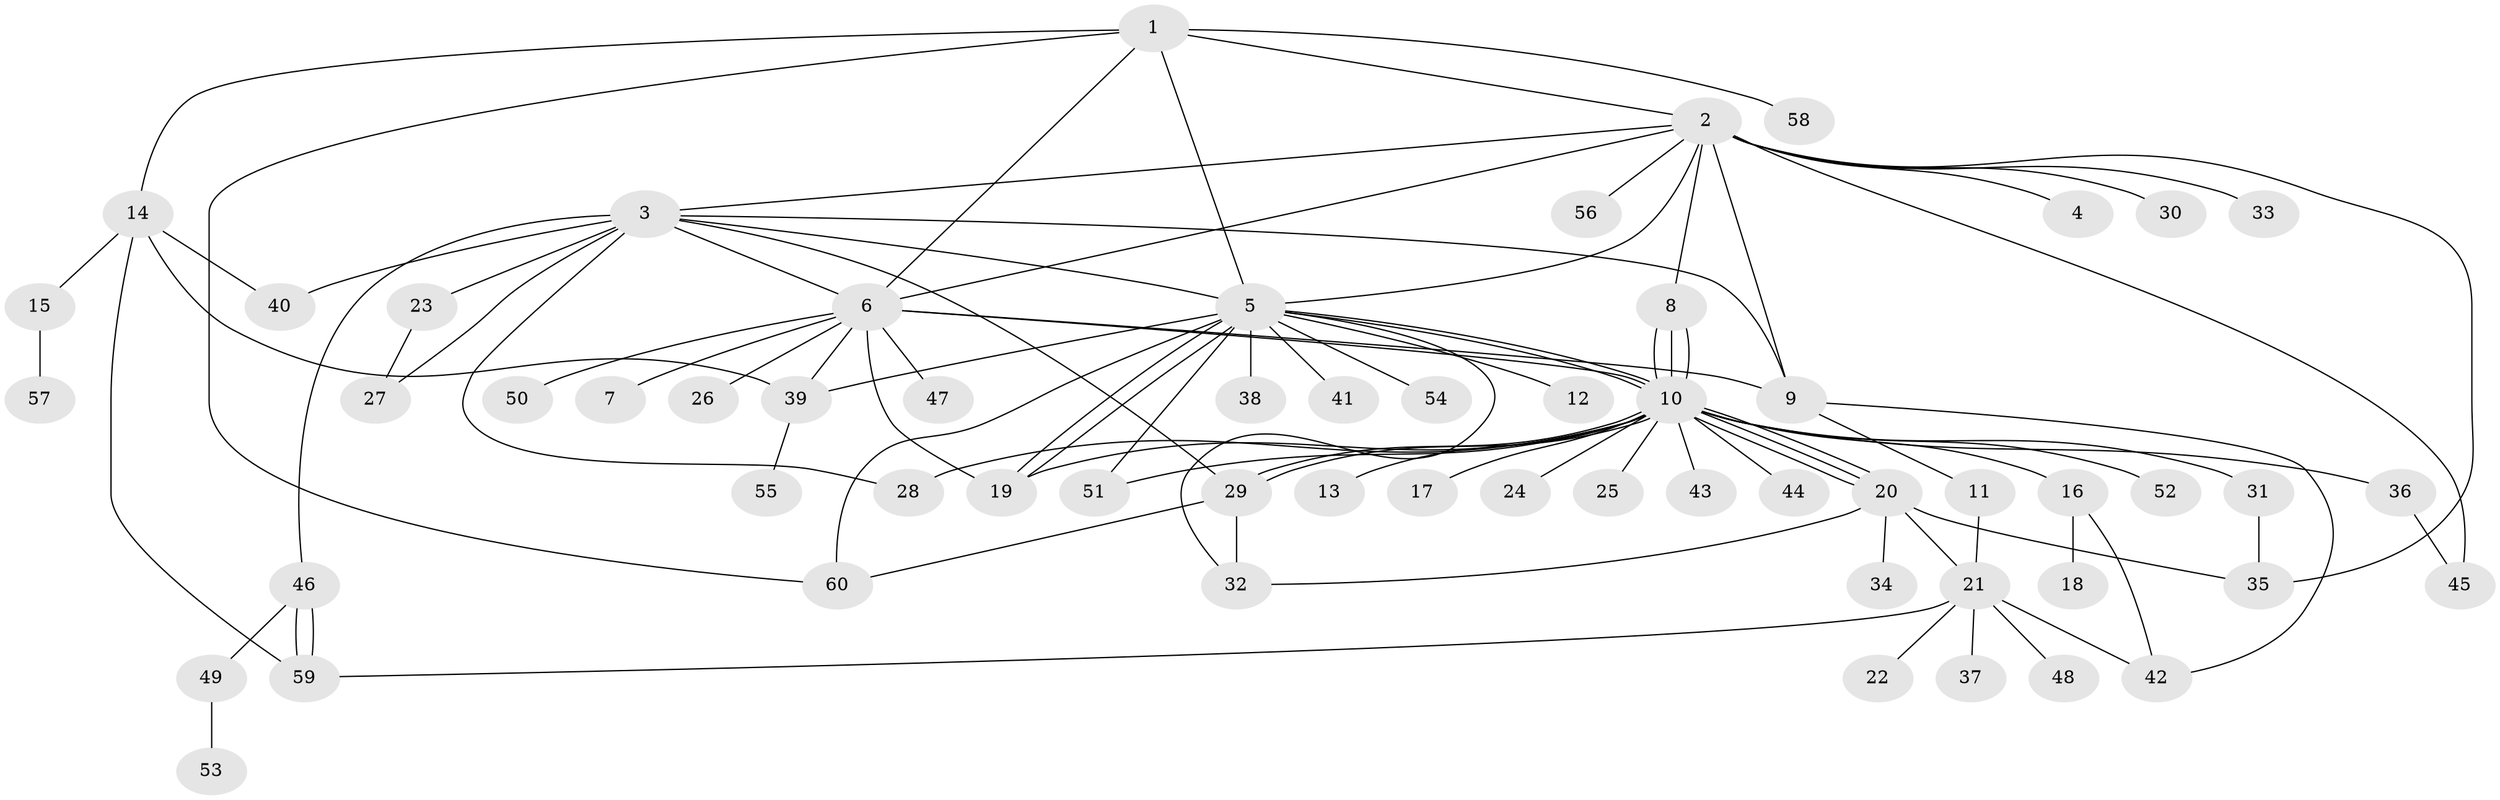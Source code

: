 // Generated by graph-tools (version 1.1) at 2025/11/02/27/25 16:11:11]
// undirected, 60 vertices, 96 edges
graph export_dot {
graph [start="1"]
  node [color=gray90,style=filled];
  1;
  2;
  3;
  4;
  5;
  6;
  7;
  8;
  9;
  10;
  11;
  12;
  13;
  14;
  15;
  16;
  17;
  18;
  19;
  20;
  21;
  22;
  23;
  24;
  25;
  26;
  27;
  28;
  29;
  30;
  31;
  32;
  33;
  34;
  35;
  36;
  37;
  38;
  39;
  40;
  41;
  42;
  43;
  44;
  45;
  46;
  47;
  48;
  49;
  50;
  51;
  52;
  53;
  54;
  55;
  56;
  57;
  58;
  59;
  60;
  1 -- 2;
  1 -- 5;
  1 -- 6;
  1 -- 14;
  1 -- 58;
  1 -- 60;
  2 -- 3;
  2 -- 4;
  2 -- 5;
  2 -- 6;
  2 -- 8;
  2 -- 9;
  2 -- 30;
  2 -- 33;
  2 -- 35;
  2 -- 45;
  2 -- 56;
  3 -- 5;
  3 -- 6;
  3 -- 9;
  3 -- 23;
  3 -- 27;
  3 -- 28;
  3 -- 29;
  3 -- 40;
  3 -- 46;
  5 -- 10;
  5 -- 10;
  5 -- 12;
  5 -- 19;
  5 -- 19;
  5 -- 32;
  5 -- 38;
  5 -- 39;
  5 -- 41;
  5 -- 51;
  5 -- 54;
  5 -- 60;
  6 -- 7;
  6 -- 9;
  6 -- 10;
  6 -- 19;
  6 -- 26;
  6 -- 39;
  6 -- 47;
  6 -- 50;
  8 -- 10;
  8 -- 10;
  8 -- 10;
  9 -- 11;
  9 -- 42;
  10 -- 13;
  10 -- 16;
  10 -- 17;
  10 -- 19;
  10 -- 20;
  10 -- 20;
  10 -- 20;
  10 -- 24;
  10 -- 25;
  10 -- 28;
  10 -- 29;
  10 -- 29;
  10 -- 31;
  10 -- 36;
  10 -- 43;
  10 -- 44;
  10 -- 51;
  10 -- 52;
  11 -- 21;
  14 -- 15;
  14 -- 39;
  14 -- 40;
  14 -- 59;
  15 -- 57;
  16 -- 18;
  16 -- 42;
  20 -- 21;
  20 -- 32;
  20 -- 34;
  20 -- 35;
  21 -- 22;
  21 -- 37;
  21 -- 42;
  21 -- 48;
  21 -- 59;
  23 -- 27;
  29 -- 32;
  29 -- 60;
  31 -- 35;
  36 -- 45;
  39 -- 55;
  46 -- 49;
  46 -- 59;
  46 -- 59;
  49 -- 53;
}
